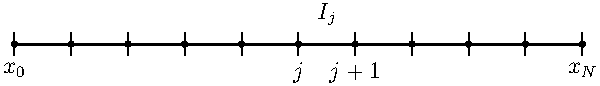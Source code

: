 size(300,0);

real xmin=0;
real xmax=1;
int n=10;
real h = (xmax-xmin)/n;

pen pt = linewidth(1);

draw((xmin,0)--(xmax,0),pt);
label("$x_0$",(xmin,-0.02),S);
label("$x_N$",(xmax,-0.02),S);

real dy = 0.02;
int i;
for(i=0; i<n+1; ++i)
{
   real x1 = xmin + i*h;
   dot(x1);
   draw((x1,-dy)--(x1,dy));
}

i=5;
real x1 = xmin + i*h;
real x2 = x1 + h;
label("$j$", (x1,-dy), S);
label("$j+1$", (x2,-dy), S);
label("$I_j$", ((x1+x2)/2,dy), N);

